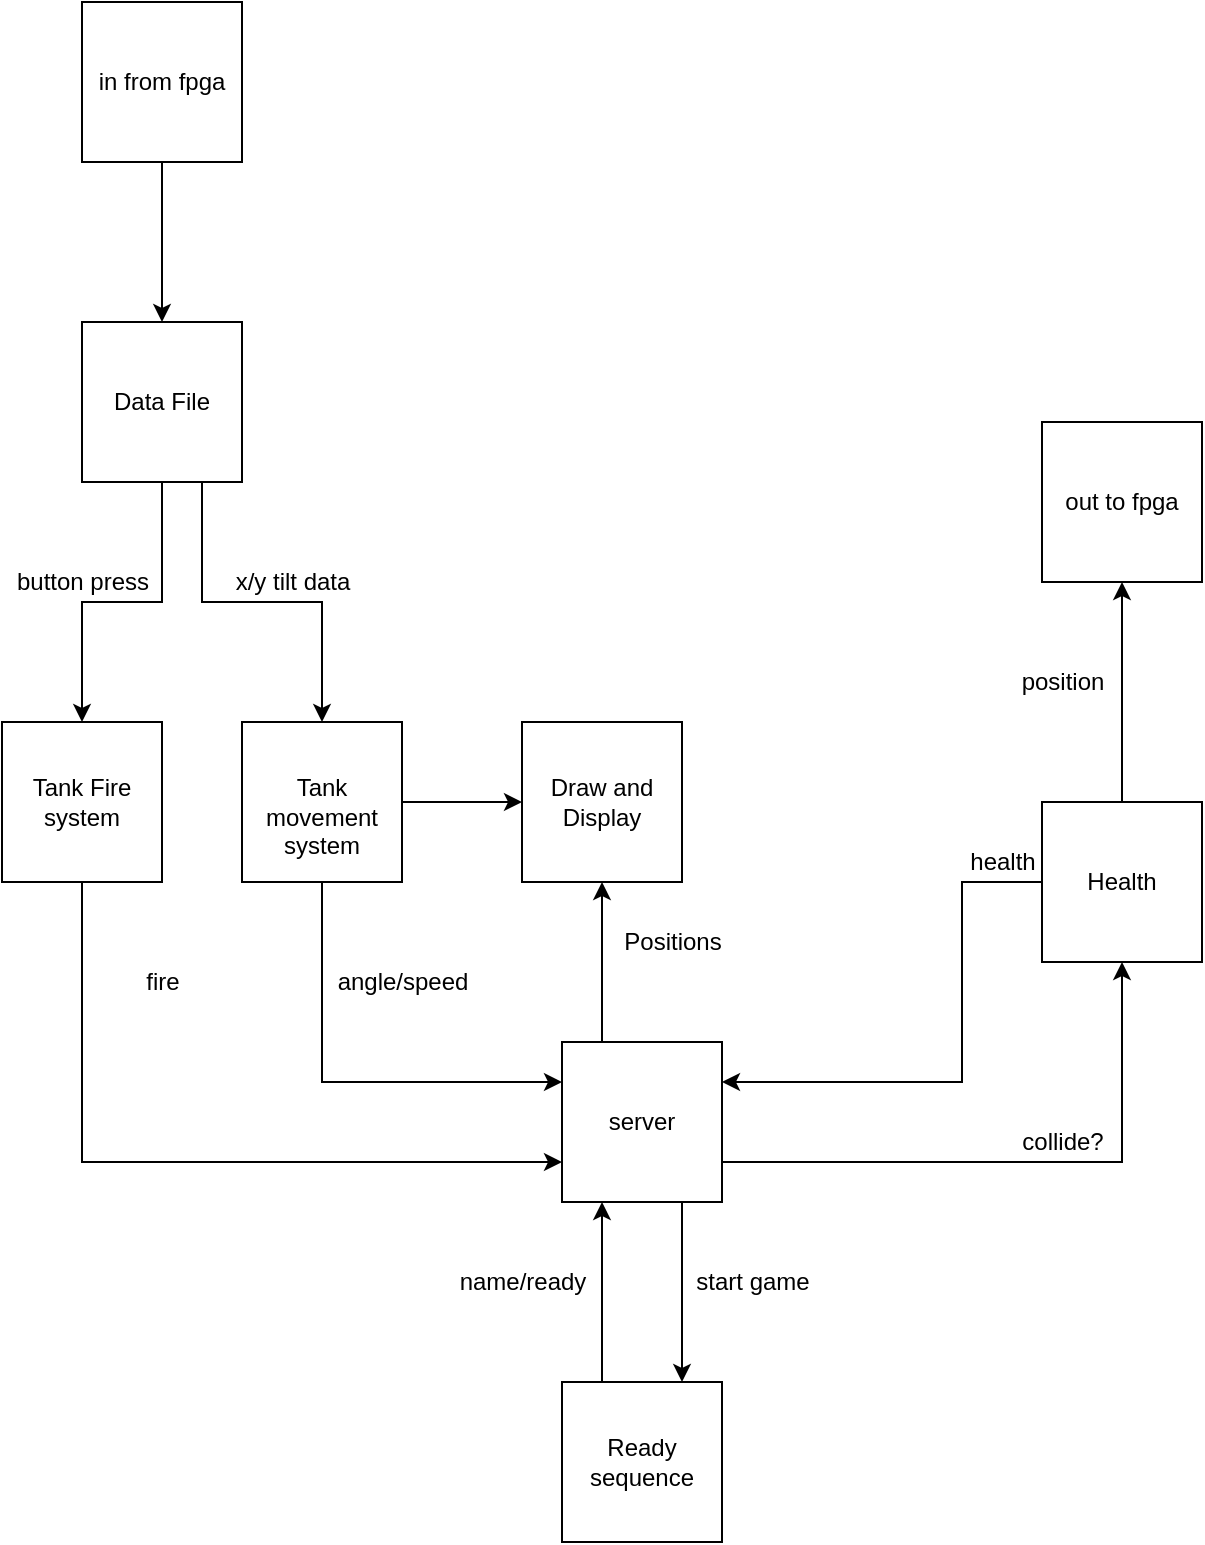 <mxfile version="17.1.3" type="device"><diagram id="66KEyNMRYx7ne0x1nHiy" name="Page-1"><mxGraphModel dx="1422" dy="820" grid="1" gridSize="10" guides="1" tooltips="1" connect="1" arrows="1" fold="1" page="1" pageScale="1" pageWidth="827" pageHeight="1169" math="0" shadow="0"><root><mxCell id="0"/><mxCell id="1" parent="0"/><mxCell id="EbD7AjHEbxWBQXkKW_53-2" style="edgeStyle=orthogonalEdgeStyle;rounded=0;orthogonalLoop=1;jettySize=auto;html=1;entryX=0.5;entryY=0;entryDx=0;entryDy=0;" parent="1" source="EbD7AjHEbxWBQXkKW_53-1" target="EbD7AjHEbxWBQXkKW_53-3" edge="1"><mxGeometry relative="1" as="geometry"><mxPoint x="80" y="200" as="targetPoint"/></mxGeometry></mxCell><mxCell id="EbD7AjHEbxWBQXkKW_53-1" value="in from fpga" style="whiteSpace=wrap;html=1;aspect=fixed;" parent="1" vertex="1"><mxGeometry x="40" y="40" width="80" height="80" as="geometry"/></mxCell><mxCell id="EbD7AjHEbxWBQXkKW_53-4" style="edgeStyle=orthogonalEdgeStyle;rounded=0;orthogonalLoop=1;jettySize=auto;html=1;entryX=0.5;entryY=0;entryDx=0;entryDy=0;" parent="1" source="EbD7AjHEbxWBQXkKW_53-3" target="EbD7AjHEbxWBQXkKW_53-17" edge="1"><mxGeometry relative="1" as="geometry"><mxPoint x="180" y="280" as="targetPoint"/></mxGeometry></mxCell><mxCell id="EbD7AjHEbxWBQXkKW_53-27" style="edgeStyle=orthogonalEdgeStyle;rounded=0;orthogonalLoop=1;jettySize=auto;html=1;exitX=0.75;exitY=1;exitDx=0;exitDy=0;entryX=0.5;entryY=0;entryDx=0;entryDy=0;" parent="1" source="EbD7AjHEbxWBQXkKW_53-3" target="EbD7AjHEbxWBQXkKW_53-18" edge="1"><mxGeometry relative="1" as="geometry"/></mxCell><mxCell id="EbD7AjHEbxWBQXkKW_53-3" value="Data File" style="whiteSpace=wrap;html=1;aspect=fixed;" parent="1" vertex="1"><mxGeometry x="40" y="200" width="80" height="80" as="geometry"/></mxCell><mxCell id="EbD7AjHEbxWBQXkKW_53-37" style="edgeStyle=orthogonalEdgeStyle;rounded=0;orthogonalLoop=1;jettySize=auto;html=1;entryX=0.5;entryY=1;entryDx=0;entryDy=0;" parent="1" source="EbD7AjHEbxWBQXkKW_53-11" target="EbD7AjHEbxWBQXkKW_53-31" edge="1"><mxGeometry relative="1" as="geometry"><Array as="points"><mxPoint x="300" y="500"/><mxPoint x="300" y="500"/></Array></mxGeometry></mxCell><mxCell id="EbD7AjHEbxWBQXkKW_53-38" style="edgeStyle=orthogonalEdgeStyle;rounded=0;orthogonalLoop=1;jettySize=auto;html=1;exitX=1;exitY=0.25;exitDx=0;exitDy=0;" parent="1" source="EbD7AjHEbxWBQXkKW_53-11" target="EbD7AjHEbxWBQXkKW_53-32" edge="1"><mxGeometry relative="1" as="geometry"><Array as="points"><mxPoint x="360" y="620"/><mxPoint x="560" y="620"/></Array></mxGeometry></mxCell><mxCell id="EbD7AjHEbxWBQXkKW_53-58" style="edgeStyle=orthogonalEdgeStyle;rounded=0;orthogonalLoop=1;jettySize=auto;html=1;exitX=0.75;exitY=1;exitDx=0;exitDy=0;entryX=0.75;entryY=0;entryDx=0;entryDy=0;" parent="1" source="EbD7AjHEbxWBQXkKW_53-11" target="EbD7AjHEbxWBQXkKW_53-53" edge="1"><mxGeometry relative="1" as="geometry"/></mxCell><mxCell id="EbD7AjHEbxWBQXkKW_53-11" value="server" style="whiteSpace=wrap;html=1;aspect=fixed;" parent="1" vertex="1"><mxGeometry x="280" y="560" width="80" height="80" as="geometry"/></mxCell><mxCell id="EbD7AjHEbxWBQXkKW_53-15" value="out to fpga" style="whiteSpace=wrap;html=1;aspect=fixed;" parent="1" vertex="1"><mxGeometry x="520" y="250" width="80" height="80" as="geometry"/></mxCell><mxCell id="EbD7AjHEbxWBQXkKW_53-29" style="edgeStyle=orthogonalEdgeStyle;rounded=0;orthogonalLoop=1;jettySize=auto;html=1;entryX=0;entryY=0.75;entryDx=0;entryDy=0;" parent="1" source="EbD7AjHEbxWBQXkKW_53-17" target="EbD7AjHEbxWBQXkKW_53-11" edge="1"><mxGeometry relative="1" as="geometry"><Array as="points"><mxPoint x="40" y="620"/></Array></mxGeometry></mxCell><mxCell id="EbD7AjHEbxWBQXkKW_53-17" value="&lt;div&gt;Tank Fire system&lt;/div&gt;" style="whiteSpace=wrap;html=1;aspect=fixed;" parent="1" vertex="1"><mxGeometry y="400" width="80" height="80" as="geometry"/></mxCell><mxCell id="EbD7AjHEbxWBQXkKW_53-30" style="edgeStyle=orthogonalEdgeStyle;rounded=0;orthogonalLoop=1;jettySize=auto;html=1;entryX=0;entryY=0.25;entryDx=0;entryDy=0;" parent="1" source="EbD7AjHEbxWBQXkKW_53-18" target="EbD7AjHEbxWBQXkKW_53-11" edge="1"><mxGeometry relative="1" as="geometry"><Array as="points"><mxPoint x="160" y="580"/></Array></mxGeometry></mxCell><mxCell id="EbD7AjHEbxWBQXkKW_53-46" style="edgeStyle=orthogonalEdgeStyle;rounded=0;orthogonalLoop=1;jettySize=auto;html=1;" parent="1" source="EbD7AjHEbxWBQXkKW_53-18" target="EbD7AjHEbxWBQXkKW_53-31" edge="1"><mxGeometry relative="1" as="geometry"/></mxCell><mxCell id="EbD7AjHEbxWBQXkKW_53-18" value="&lt;div&gt;&lt;br&gt;&lt;/div&gt;&lt;div&gt;&lt;div&gt;Tank movement&lt;/div&gt;&lt;div&gt;system&lt;br&gt;&lt;/div&gt;&lt;/div&gt;" style="whiteSpace=wrap;html=1;aspect=fixed;" parent="1" vertex="1"><mxGeometry x="120" y="400" width="80" height="80" as="geometry"/></mxCell><mxCell id="EbD7AjHEbxWBQXkKW_53-31" value="Draw and Display" style="whiteSpace=wrap;html=1;aspect=fixed;" parent="1" vertex="1"><mxGeometry x="260" y="400" width="80" height="80" as="geometry"/></mxCell><mxCell id="EbD7AjHEbxWBQXkKW_53-47" style="edgeStyle=orthogonalEdgeStyle;rounded=0;orthogonalLoop=1;jettySize=auto;html=1;exitX=0;exitY=0.5;exitDx=0;exitDy=0;entryX=1;entryY=0.25;entryDx=0;entryDy=0;" parent="1" source="EbD7AjHEbxWBQXkKW_53-32" target="EbD7AjHEbxWBQXkKW_53-11" edge="1"><mxGeometry relative="1" as="geometry"><Array as="points"><mxPoint x="480" y="480"/><mxPoint x="480" y="580"/></Array></mxGeometry></mxCell><mxCell id="xr0ym4tpXceO4NRV4Shm-1" style="edgeStyle=orthogonalEdgeStyle;rounded=0;orthogonalLoop=1;jettySize=auto;html=1;entryX=0.5;entryY=1;entryDx=0;entryDy=0;" edge="1" parent="1" source="EbD7AjHEbxWBQXkKW_53-32" target="EbD7AjHEbxWBQXkKW_53-15"><mxGeometry relative="1" as="geometry"/></mxCell><mxCell id="EbD7AjHEbxWBQXkKW_53-32" value="Health" style="whiteSpace=wrap;html=1;aspect=fixed;" parent="1" vertex="1"><mxGeometry x="520" y="440" width="80" height="80" as="geometry"/></mxCell><mxCell id="EbD7AjHEbxWBQXkKW_53-39" value="Positions" style="text;html=1;align=center;verticalAlign=middle;resizable=0;points=[];autosize=1;strokeColor=none;fillColor=none;" parent="1" vertex="1"><mxGeometry x="300" y="500" width="70" height="20" as="geometry"/></mxCell><mxCell id="EbD7AjHEbxWBQXkKW_53-40" value="collide?" style="text;html=1;align=center;verticalAlign=middle;resizable=0;points=[];autosize=1;strokeColor=none;fillColor=none;" parent="1" vertex="1"><mxGeometry x="500" y="600" width="60" height="20" as="geometry"/></mxCell><mxCell id="EbD7AjHEbxWBQXkKW_53-42" value="health" style="text;html=1;align=center;verticalAlign=middle;resizable=0;points=[];autosize=1;strokeColor=none;fillColor=none;" parent="1" vertex="1"><mxGeometry x="475" y="460" width="50" height="20" as="geometry"/></mxCell><mxCell id="EbD7AjHEbxWBQXkKW_53-48" value="angle/speed" style="text;html=1;align=center;verticalAlign=middle;resizable=0;points=[];autosize=1;strokeColor=none;fillColor=none;" parent="1" vertex="1"><mxGeometry x="160" y="520" width="80" height="20" as="geometry"/></mxCell><mxCell id="EbD7AjHEbxWBQXkKW_53-49" value="fire" style="text;html=1;align=center;verticalAlign=middle;resizable=0;points=[];autosize=1;strokeColor=none;fillColor=none;" parent="1" vertex="1"><mxGeometry x="65" y="520" width="30" height="20" as="geometry"/></mxCell><mxCell id="EbD7AjHEbxWBQXkKW_53-50" value="button press" style="text;html=1;align=center;verticalAlign=middle;resizable=0;points=[];autosize=1;strokeColor=none;fillColor=none;" parent="1" vertex="1"><mxGeometry y="320" width="80" height="20" as="geometry"/></mxCell><mxCell id="EbD7AjHEbxWBQXkKW_53-51" value="x/y tilt data" style="text;html=1;align=center;verticalAlign=middle;resizable=0;points=[];autosize=1;strokeColor=none;fillColor=none;" parent="1" vertex="1"><mxGeometry x="110" y="320" width="70" height="20" as="geometry"/></mxCell><mxCell id="EbD7AjHEbxWBQXkKW_53-55" style="edgeStyle=orthogonalEdgeStyle;rounded=0;orthogonalLoop=1;jettySize=auto;html=1;exitX=0.25;exitY=0;exitDx=0;exitDy=0;entryX=0.25;entryY=1;entryDx=0;entryDy=0;" parent="1" source="EbD7AjHEbxWBQXkKW_53-53" target="EbD7AjHEbxWBQXkKW_53-11" edge="1"><mxGeometry relative="1" as="geometry"/></mxCell><mxCell id="EbD7AjHEbxWBQXkKW_53-53" value="Ready sequence" style="whiteSpace=wrap;html=1;aspect=fixed;" parent="1" vertex="1"><mxGeometry x="280" y="730" width="80" height="80" as="geometry"/></mxCell><mxCell id="EbD7AjHEbxWBQXkKW_53-56" value="position" style="text;html=1;align=center;verticalAlign=middle;resizable=0;points=[];autosize=1;strokeColor=none;fillColor=none;" parent="1" vertex="1"><mxGeometry x="500" y="370" width="60" height="20" as="geometry"/></mxCell><mxCell id="EbD7AjHEbxWBQXkKW_53-57" value="name/ready" style="text;html=1;align=center;verticalAlign=middle;resizable=0;points=[];autosize=1;strokeColor=none;fillColor=none;" parent="1" vertex="1"><mxGeometry x="220" y="670" width="80" height="20" as="geometry"/></mxCell><mxCell id="EbD7AjHEbxWBQXkKW_53-59" value="start game" style="text;html=1;align=center;verticalAlign=middle;resizable=0;points=[];autosize=1;strokeColor=none;fillColor=none;" parent="1" vertex="1"><mxGeometry x="340" y="670" width="70" height="20" as="geometry"/></mxCell></root></mxGraphModel></diagram></mxfile>